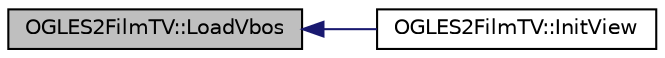 digraph "OGLES2FilmTV::LoadVbos"
{
  edge [fontname="Helvetica",fontsize="10",labelfontname="Helvetica",labelfontsize="10"];
  node [fontname="Helvetica",fontsize="10",shape=record];
  rankdir="LR";
  Node1 [label="OGLES2FilmTV::LoadVbos",height=0.2,width=0.4,color="black", fillcolor="grey75", style="filled", fontcolor="black"];
  Node1 -> Node2 [dir="back",color="midnightblue",fontsize="10",style="solid"];
  Node2 [label="OGLES2FilmTV::InitView",height=0.2,width=0.4,color="black", fillcolor="white", style="filled",URL="$class_o_g_l_e_s2_film_t_v.html#a6641a9c6654e329a4bb71e235b614b00"];
}
